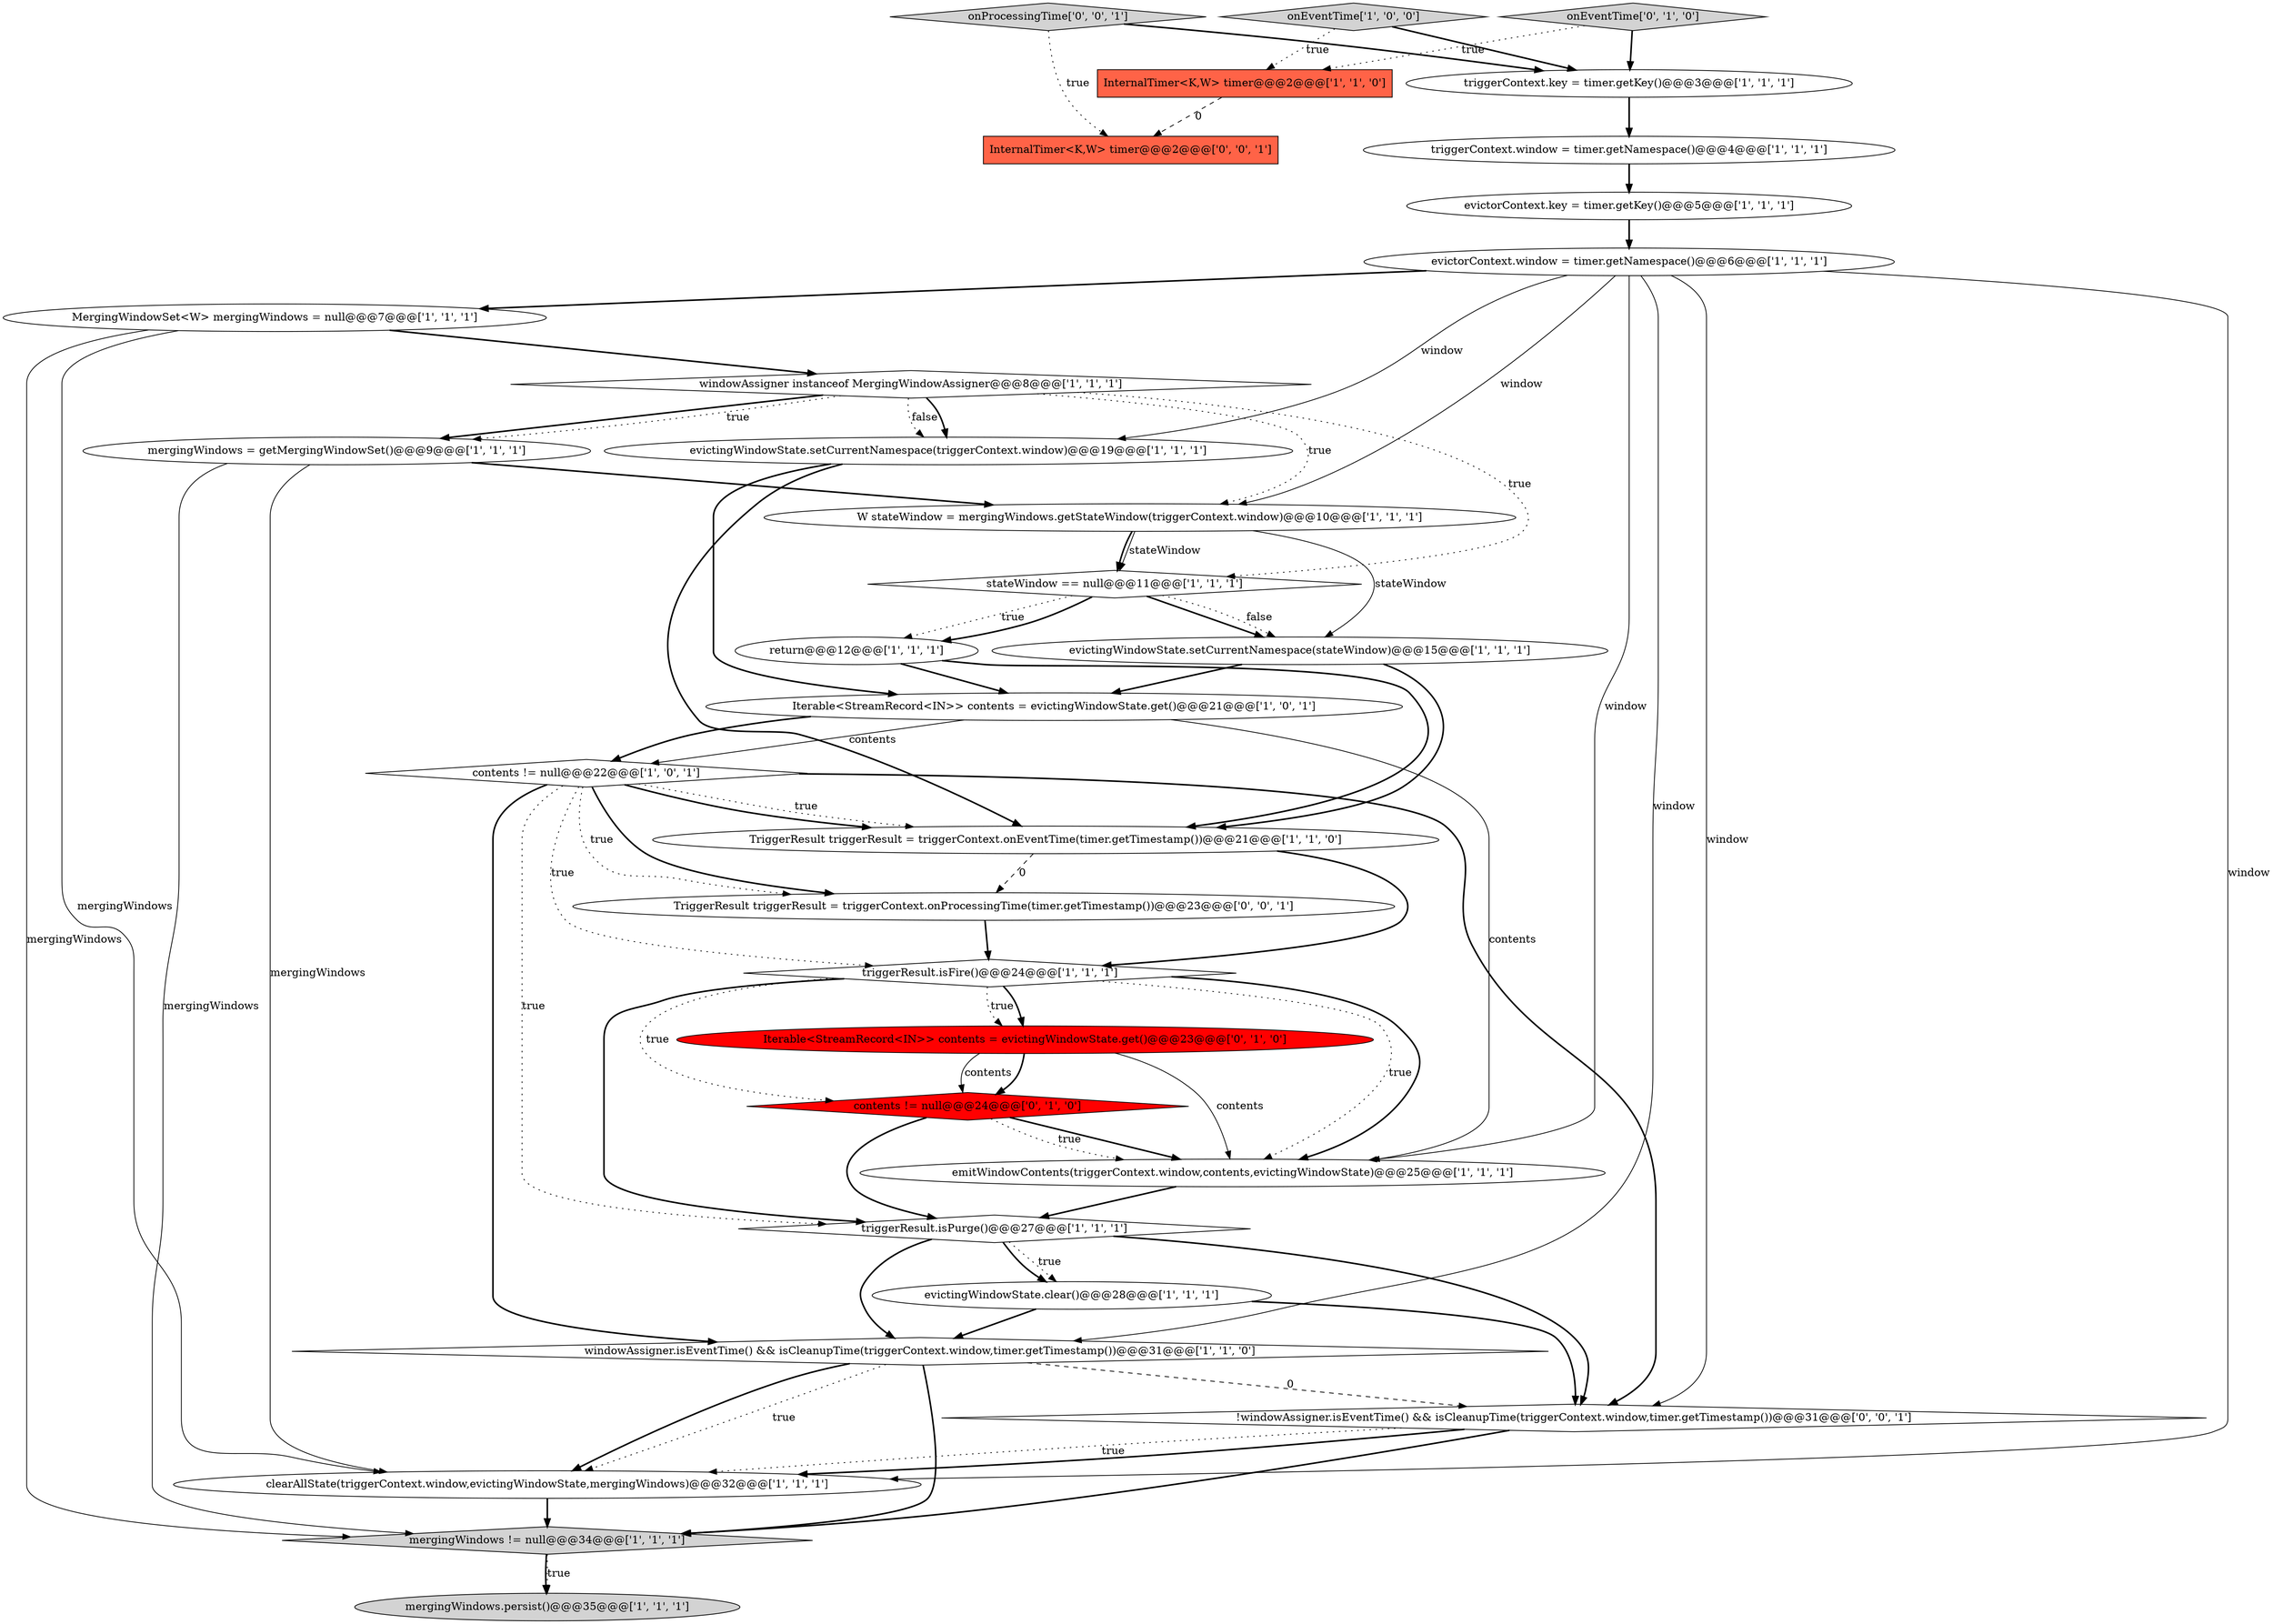 digraph {
17 [style = filled, label = "evictorContext.key = timer.getKey()@@@5@@@['1', '1', '1']", fillcolor = white, shape = ellipse image = "AAA0AAABBB1BBB"];
5 [style = filled, label = "Iterable<StreamRecord<IN>> contents = evictingWindowState.get()@@@21@@@['1', '0', '1']", fillcolor = white, shape = ellipse image = "AAA0AAABBB1BBB"];
30 [style = filled, label = "InternalTimer<K,W> timer@@@2@@@['0', '0', '1']", fillcolor = tomato, shape = box image = "AAA0AAABBB3BBB"];
8 [style = filled, label = "stateWindow == null@@@11@@@['1', '1', '1']", fillcolor = white, shape = diamond image = "AAA0AAABBB1BBB"];
22 [style = filled, label = "evictingWindowState.setCurrentNamespace(stateWindow)@@@15@@@['1', '1', '1']", fillcolor = white, shape = ellipse image = "AAA0AAABBB1BBB"];
7 [style = filled, label = "emitWindowContents(triggerContext.window,contents,evictingWindowState)@@@25@@@['1', '1', '1']", fillcolor = white, shape = ellipse image = "AAA0AAABBB1BBB"];
15 [style = filled, label = "evictorContext.window = timer.getNamespace()@@@6@@@['1', '1', '1']", fillcolor = white, shape = ellipse image = "AAA0AAABBB1BBB"];
24 [style = filled, label = "W stateWindow = mergingWindows.getStateWindow(triggerContext.window)@@@10@@@['1', '1', '1']", fillcolor = white, shape = ellipse image = "AAA0AAABBB1BBB"];
27 [style = filled, label = "onEventTime['0', '1', '0']", fillcolor = lightgray, shape = diamond image = "AAA0AAABBB2BBB"];
3 [style = filled, label = "contents != null@@@22@@@['1', '0', '1']", fillcolor = white, shape = diamond image = "AAA0AAABBB1BBB"];
9 [style = filled, label = "evictingWindowState.setCurrentNamespace(triggerContext.window)@@@19@@@['1', '1', '1']", fillcolor = white, shape = ellipse image = "AAA0AAABBB1BBB"];
11 [style = filled, label = "triggerContext.key = timer.getKey()@@@3@@@['1', '1', '1']", fillcolor = white, shape = ellipse image = "AAA0AAABBB1BBB"];
2 [style = filled, label = "evictingWindowState.clear()@@@28@@@['1', '1', '1']", fillcolor = white, shape = ellipse image = "AAA0AAABBB1BBB"];
23 [style = filled, label = "triggerResult.isPurge()@@@27@@@['1', '1', '1']", fillcolor = white, shape = diamond image = "AAA0AAABBB1BBB"];
6 [style = filled, label = "windowAssigner instanceof MergingWindowAssigner@@@8@@@['1', '1', '1']", fillcolor = white, shape = diamond image = "AAA0AAABBB1BBB"];
10 [style = filled, label = "triggerContext.window = timer.getNamespace()@@@4@@@['1', '1', '1']", fillcolor = white, shape = ellipse image = "AAA0AAABBB1BBB"];
19 [style = filled, label = "return@@@12@@@['1', '1', '1']", fillcolor = white, shape = ellipse image = "AAA0AAABBB1BBB"];
4 [style = filled, label = "mergingWindows = getMergingWindowSet()@@@9@@@['1', '1', '1']", fillcolor = white, shape = ellipse image = "AAA0AAABBB1BBB"];
13 [style = filled, label = "mergingWindows != null@@@34@@@['1', '1', '1']", fillcolor = lightgray, shape = diamond image = "AAA0AAABBB1BBB"];
18 [style = filled, label = "MergingWindowSet<W> mergingWindows = null@@@7@@@['1', '1', '1']", fillcolor = white, shape = ellipse image = "AAA0AAABBB1BBB"];
16 [style = filled, label = "TriggerResult triggerResult = triggerContext.onEventTime(timer.getTimestamp())@@@21@@@['1', '1', '0']", fillcolor = white, shape = ellipse image = "AAA0AAABBB1BBB"];
26 [style = filled, label = "contents != null@@@24@@@['0', '1', '0']", fillcolor = red, shape = diamond image = "AAA1AAABBB2BBB"];
31 [style = filled, label = "TriggerResult triggerResult = triggerContext.onProcessingTime(timer.getTimestamp())@@@23@@@['0', '0', '1']", fillcolor = white, shape = ellipse image = "AAA0AAABBB3BBB"];
20 [style = filled, label = "windowAssigner.isEventTime() && isCleanupTime(triggerContext.window,timer.getTimestamp())@@@31@@@['1', '1', '0']", fillcolor = white, shape = diamond image = "AAA0AAABBB1BBB"];
0 [style = filled, label = "triggerResult.isFire()@@@24@@@['1', '1', '1']", fillcolor = white, shape = diamond image = "AAA0AAABBB1BBB"];
1 [style = filled, label = "clearAllState(triggerContext.window,evictingWindowState,mergingWindows)@@@32@@@['1', '1', '1']", fillcolor = white, shape = ellipse image = "AAA0AAABBB1BBB"];
21 [style = filled, label = "onEventTime['1', '0', '0']", fillcolor = lightgray, shape = diamond image = "AAA0AAABBB1BBB"];
28 [style = filled, label = "onProcessingTime['0', '0', '1']", fillcolor = lightgray, shape = diamond image = "AAA0AAABBB3BBB"];
14 [style = filled, label = "mergingWindows.persist()@@@35@@@['1', '1', '1']", fillcolor = lightgray, shape = ellipse image = "AAA0AAABBB1BBB"];
12 [style = filled, label = "InternalTimer<K,W> timer@@@2@@@['1', '1', '0']", fillcolor = tomato, shape = box image = "AAA0AAABBB1BBB"];
29 [style = filled, label = "!windowAssigner.isEventTime() && isCleanupTime(triggerContext.window,timer.getTimestamp())@@@31@@@['0', '0', '1']", fillcolor = white, shape = diamond image = "AAA0AAABBB3BBB"];
25 [style = filled, label = "Iterable<StreamRecord<IN>> contents = evictingWindowState.get()@@@23@@@['0', '1', '0']", fillcolor = red, shape = ellipse image = "AAA1AAABBB2BBB"];
5->3 [style = bold, label=""];
21->12 [style = dotted, label="true"];
16->0 [style = bold, label=""];
16->31 [style = dashed, label="0"];
10->17 [style = bold, label=""];
3->16 [style = bold, label=""];
0->25 [style = dotted, label="true"];
1->13 [style = bold, label=""];
9->16 [style = bold, label=""];
23->29 [style = bold, label=""];
19->5 [style = bold, label=""];
28->30 [style = dotted, label="true"];
0->25 [style = bold, label=""];
5->3 [style = solid, label="contents"];
15->7 [style = solid, label="window"];
3->0 [style = dotted, label="true"];
9->5 [style = bold, label=""];
29->1 [style = bold, label=""];
13->14 [style = bold, label=""];
0->7 [style = dotted, label="true"];
18->13 [style = solid, label="mergingWindows"];
2->20 [style = bold, label=""];
26->7 [style = bold, label=""];
4->1 [style = solid, label="mergingWindows"];
15->24 [style = solid, label="window"];
12->30 [style = dashed, label="0"];
22->5 [style = bold, label=""];
23->2 [style = dotted, label="true"];
20->29 [style = dashed, label="0"];
8->22 [style = bold, label=""];
0->7 [style = bold, label=""];
6->4 [style = bold, label=""];
0->23 [style = bold, label=""];
27->11 [style = bold, label=""];
21->11 [style = bold, label=""];
7->23 [style = bold, label=""];
25->26 [style = bold, label=""];
17->15 [style = bold, label=""];
8->22 [style = dotted, label="false"];
24->8 [style = bold, label=""];
0->26 [style = dotted, label="true"];
3->29 [style = bold, label=""];
18->1 [style = solid, label="mergingWindows"];
8->19 [style = dotted, label="true"];
26->7 [style = dotted, label="true"];
3->23 [style = dotted, label="true"];
6->24 [style = dotted, label="true"];
29->1 [style = dotted, label="true"];
23->20 [style = bold, label=""];
4->24 [style = bold, label=""];
20->13 [style = bold, label=""];
15->29 [style = solid, label="window"];
22->16 [style = bold, label=""];
31->0 [style = bold, label=""];
20->1 [style = bold, label=""];
19->16 [style = bold, label=""];
24->22 [style = solid, label="stateWindow"];
20->1 [style = dotted, label="true"];
18->6 [style = bold, label=""];
11->10 [style = bold, label=""];
25->7 [style = solid, label="contents"];
6->8 [style = dotted, label="true"];
23->2 [style = bold, label=""];
13->14 [style = dotted, label="true"];
15->1 [style = solid, label="window"];
25->26 [style = solid, label="contents"];
15->9 [style = solid, label="window"];
3->31 [style = bold, label=""];
8->19 [style = bold, label=""];
28->11 [style = bold, label=""];
24->8 [style = solid, label="stateWindow"];
6->9 [style = dotted, label="false"];
5->7 [style = solid, label="contents"];
27->12 [style = dotted, label="true"];
15->18 [style = bold, label=""];
4->13 [style = solid, label="mergingWindows"];
3->20 [style = bold, label=""];
6->4 [style = dotted, label="true"];
26->23 [style = bold, label=""];
15->20 [style = solid, label="window"];
3->31 [style = dotted, label="true"];
6->9 [style = bold, label=""];
2->29 [style = bold, label=""];
3->16 [style = dotted, label="true"];
29->13 [style = bold, label=""];
}
